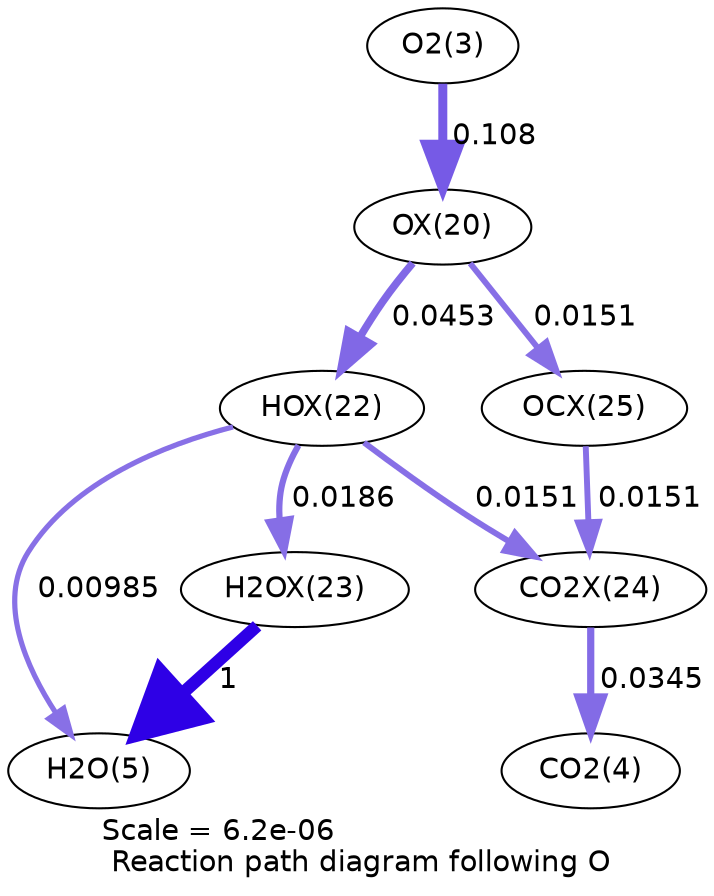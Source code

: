 digraph reaction_paths {
center=1;
s5 -> s38[fontname="Helvetica", penwidth=4.32, arrowsize=2.16, color="0.7, 0.608, 0.9"
, label=" 0.108"];
s38 -> s40[fontname="Helvetica", penwidth=3.66, arrowsize=1.83, color="0.7, 0.545, 0.9"
, label=" 0.0453"];
s38 -> s43[fontname="Helvetica", penwidth=2.84, arrowsize=1.42, color="0.7, 0.515, 0.9"
, label=" 0.0151"];
s40 -> s7[fontname="Helvetica", penwidth=2.51, arrowsize=1.26, color="0.7, 0.51, 0.9"
, label=" 0.00985"];
s40 -> s41[fontname="Helvetica", penwidth=2.99, arrowsize=1.5, color="0.7, 0.519, 0.9"
, label=" 0.0186"];
s40 -> s42[fontname="Helvetica", penwidth=2.84, arrowsize=1.42, color="0.7, 0.515, 0.9"
, label=" 0.0151"];
s41 -> s7[fontname="Helvetica", penwidth=6, arrowsize=3, color="0.7, 1.5, 0.9"
, label=" 1"];
s43 -> s42[fontname="Helvetica", penwidth=2.84, arrowsize=1.42, color="0.7, 0.515, 0.9"
, label=" 0.0151"];
s42 -> s6[fontname="Helvetica", penwidth=3.46, arrowsize=1.73, color="0.7, 0.534, 0.9"
, label=" 0.0345"];
s5 [ fontname="Helvetica", label="O2(3)"];
s6 [ fontname="Helvetica", label="CO2(4)"];
s7 [ fontname="Helvetica", label="H2O(5)"];
s38 [ fontname="Helvetica", label="OX(20)"];
s40 [ fontname="Helvetica", label="HOX(22)"];
s41 [ fontname="Helvetica", label="H2OX(23)"];
s42 [ fontname="Helvetica", label="CO2X(24)"];
s43 [ fontname="Helvetica", label="OCX(25)"];
 label = "Scale = 6.2e-06\l Reaction path diagram following O";
 fontname = "Helvetica";
}
